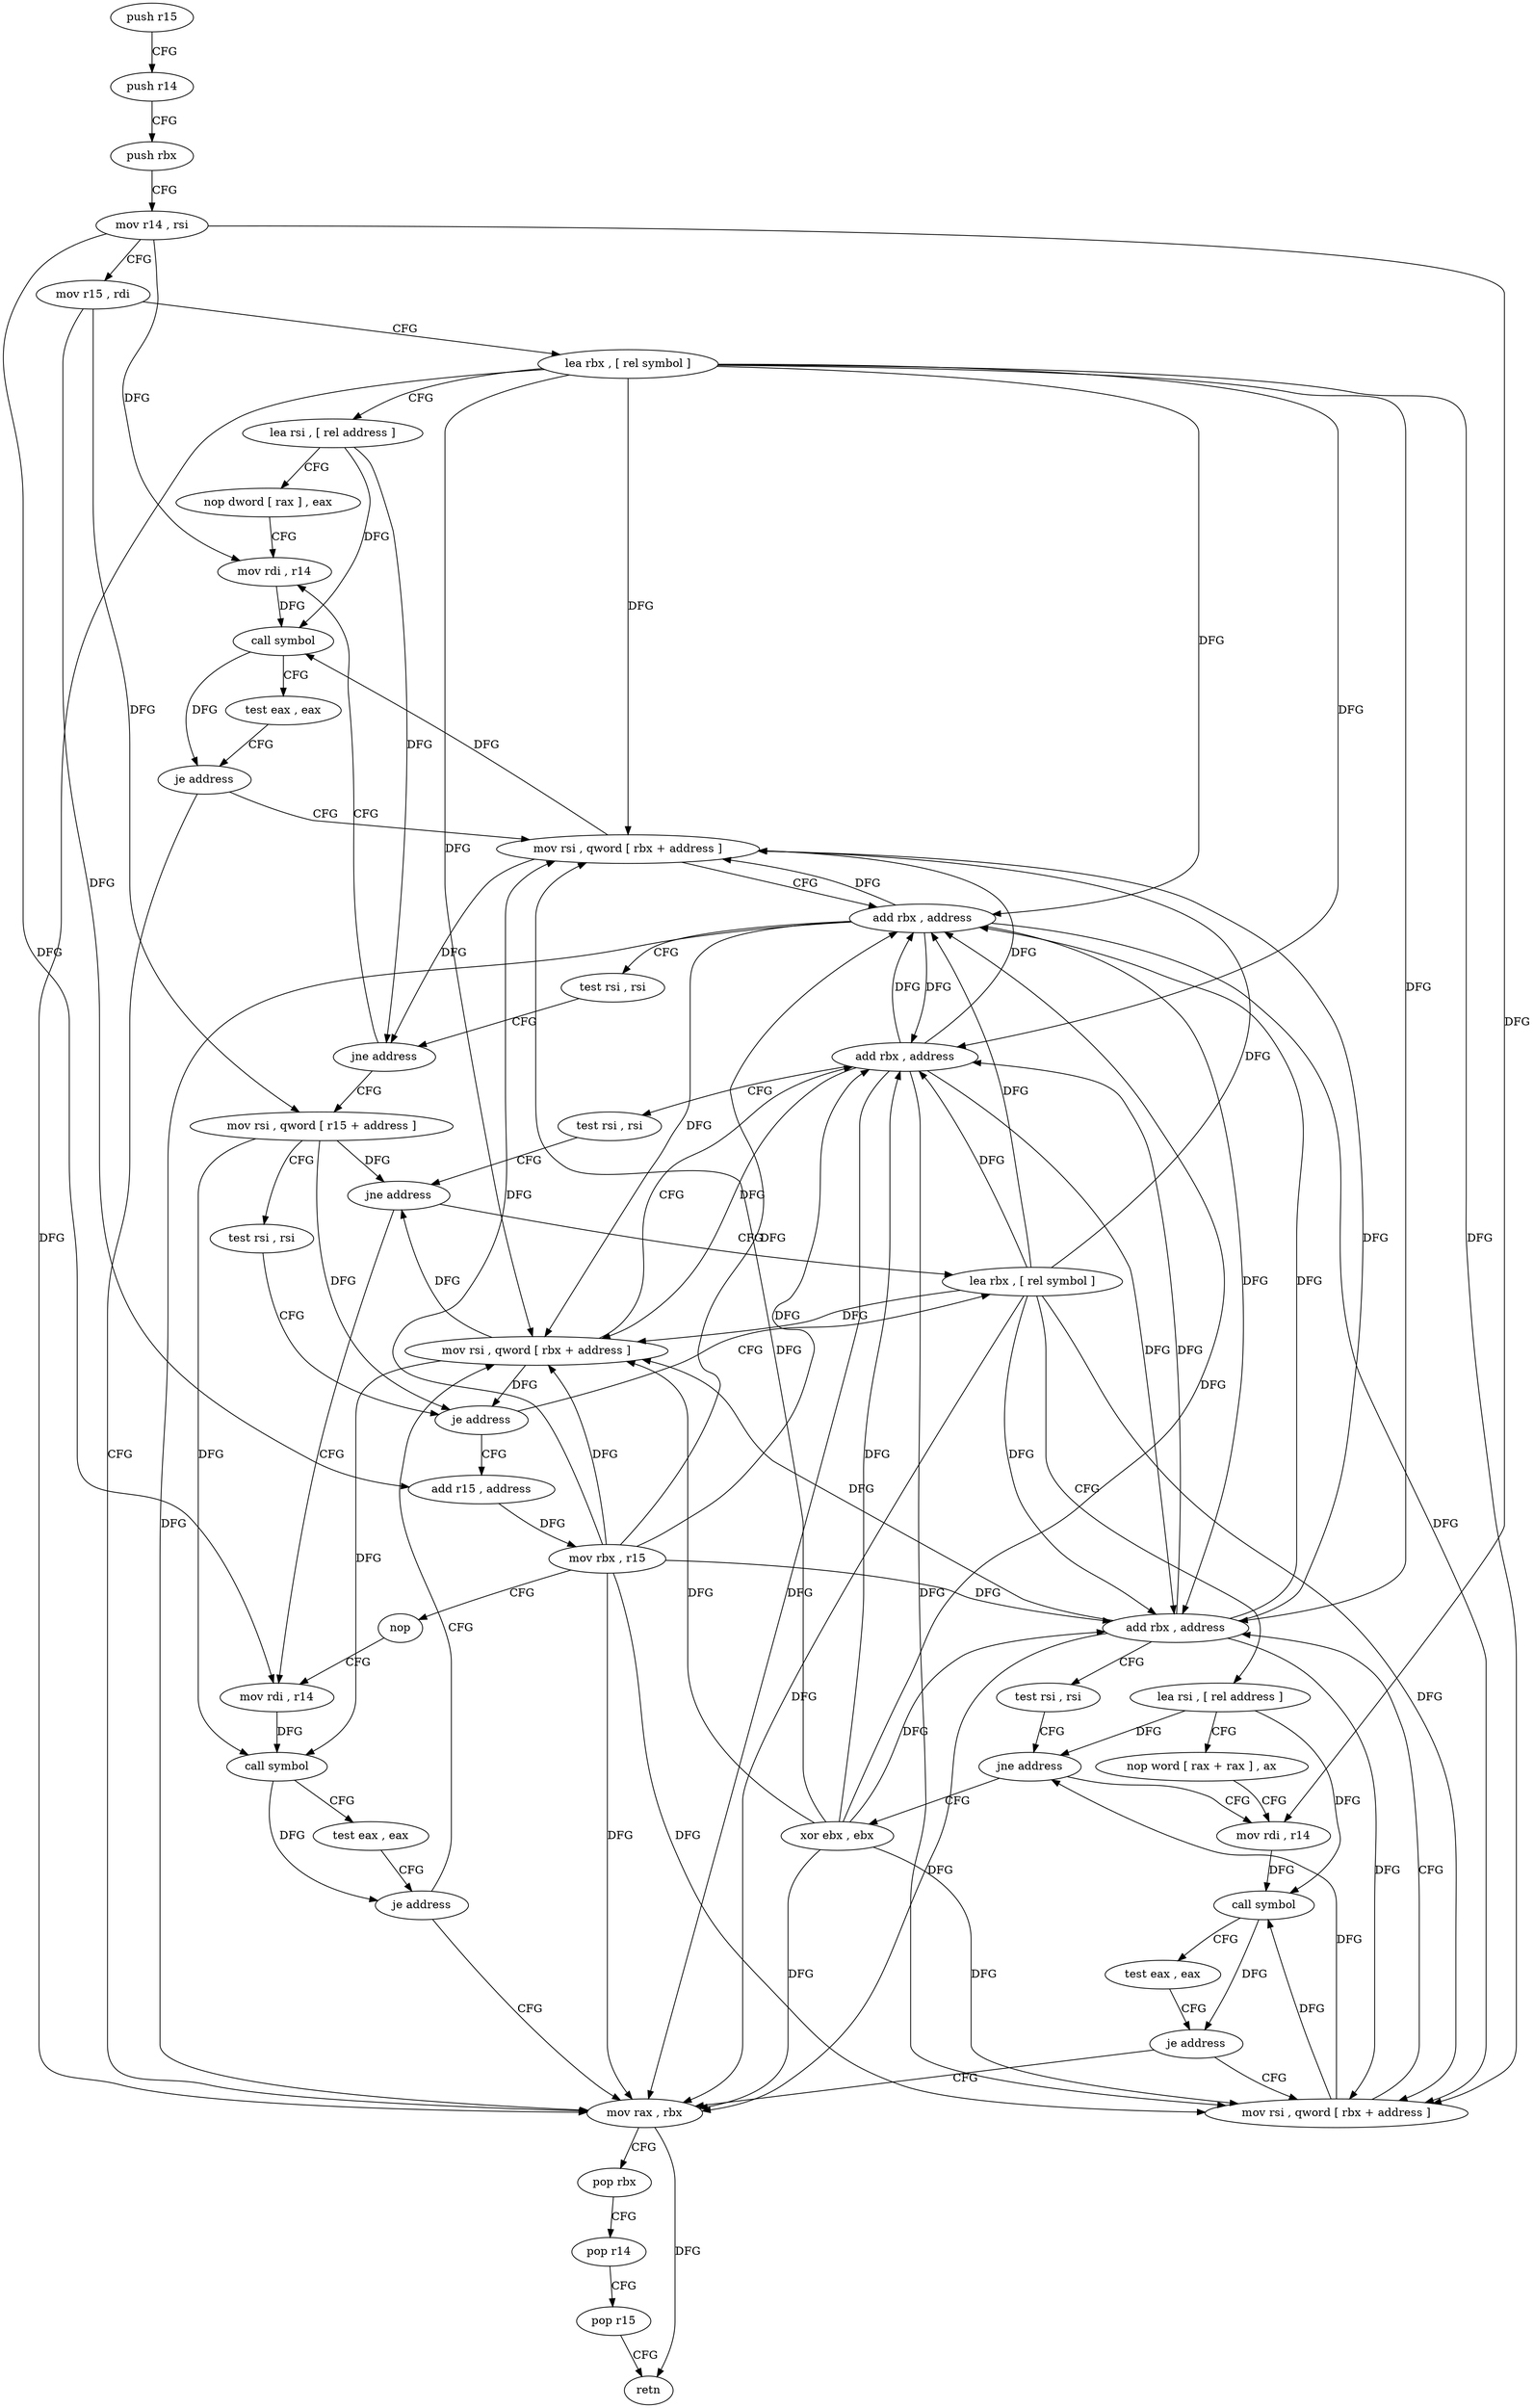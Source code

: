 digraph "func" {
"190576" [label = "push r15" ]
"190578" [label = "push r14" ]
"190580" [label = "push rbx" ]
"190581" [label = "mov r14 , rsi" ]
"190584" [label = "mov r15 , rdi" ]
"190587" [label = "lea rbx , [ rel symbol ]" ]
"190594" [label = "lea rsi , [ rel address ]" ]
"190601" [label = "nop dword [ rax ] , eax" ]
"190608" [label = "mov rdi , r14" ]
"190731" [label = "mov rax , rbx" ]
"190734" [label = "pop rbx" ]
"190735" [label = "pop r14" ]
"190737" [label = "pop r15" ]
"190739" [label = "retn" ]
"190620" [label = "mov rsi , qword [ rbx + address ]" ]
"190624" [label = "add rbx , address" ]
"190628" [label = "test rsi , rsi" ]
"190631" [label = "jne address" ]
"190633" [label = "mov rsi , qword [ r15 + address ]" ]
"190611" [label = "call symbol" ]
"190616" [label = "test eax , eax" ]
"190618" [label = "je address" ]
"190640" [label = "test rsi , rsi" ]
"190643" [label = "je address" ]
"190681" [label = "lea rbx , [ rel symbol ]" ]
"190645" [label = "add r15 , address" ]
"190688" [label = "lea rsi , [ rel address ]" ]
"190695" [label = "nop word [ rax + rax ] , ax" ]
"190704" [label = "mov rdi , r14" ]
"190652" [label = "mov rbx , r15" ]
"190655" [label = "nop" ]
"190656" [label = "mov rdi , r14" ]
"190716" [label = "mov rsi , qword [ rbx + address ]" ]
"190720" [label = "add rbx , address" ]
"190724" [label = "test rsi , rsi" ]
"190727" [label = "jne address" ]
"190729" [label = "xor ebx , ebx" ]
"190668" [label = "mov rsi , qword [ rbx + address ]" ]
"190672" [label = "add rbx , address" ]
"190676" [label = "test rsi , rsi" ]
"190679" [label = "jne address" ]
"190707" [label = "call symbol" ]
"190712" [label = "test eax , eax" ]
"190714" [label = "je address" ]
"190659" [label = "call symbol" ]
"190664" [label = "test eax , eax" ]
"190666" [label = "je address" ]
"190576" -> "190578" [ label = "CFG" ]
"190578" -> "190580" [ label = "CFG" ]
"190580" -> "190581" [ label = "CFG" ]
"190581" -> "190584" [ label = "CFG" ]
"190581" -> "190608" [ label = "DFG" ]
"190581" -> "190704" [ label = "DFG" ]
"190581" -> "190656" [ label = "DFG" ]
"190584" -> "190587" [ label = "CFG" ]
"190584" -> "190633" [ label = "DFG" ]
"190584" -> "190645" [ label = "DFG" ]
"190587" -> "190594" [ label = "CFG" ]
"190587" -> "190731" [ label = "DFG" ]
"190587" -> "190620" [ label = "DFG" ]
"190587" -> "190624" [ label = "DFG" ]
"190587" -> "190716" [ label = "DFG" ]
"190587" -> "190720" [ label = "DFG" ]
"190587" -> "190668" [ label = "DFG" ]
"190587" -> "190672" [ label = "DFG" ]
"190594" -> "190601" [ label = "CFG" ]
"190594" -> "190611" [ label = "DFG" ]
"190594" -> "190631" [ label = "DFG" ]
"190601" -> "190608" [ label = "CFG" ]
"190608" -> "190611" [ label = "DFG" ]
"190731" -> "190734" [ label = "CFG" ]
"190731" -> "190739" [ label = "DFG" ]
"190734" -> "190735" [ label = "CFG" ]
"190735" -> "190737" [ label = "CFG" ]
"190737" -> "190739" [ label = "CFG" ]
"190620" -> "190624" [ label = "CFG" ]
"190620" -> "190611" [ label = "DFG" ]
"190620" -> "190631" [ label = "DFG" ]
"190624" -> "190628" [ label = "CFG" ]
"190624" -> "190731" [ label = "DFG" ]
"190624" -> "190620" [ label = "DFG" ]
"190624" -> "190716" [ label = "DFG" ]
"190624" -> "190720" [ label = "DFG" ]
"190624" -> "190668" [ label = "DFG" ]
"190624" -> "190672" [ label = "DFG" ]
"190628" -> "190631" [ label = "CFG" ]
"190631" -> "190608" [ label = "CFG" ]
"190631" -> "190633" [ label = "CFG" ]
"190633" -> "190640" [ label = "CFG" ]
"190633" -> "190643" [ label = "DFG" ]
"190633" -> "190659" [ label = "DFG" ]
"190633" -> "190679" [ label = "DFG" ]
"190611" -> "190616" [ label = "CFG" ]
"190611" -> "190618" [ label = "DFG" ]
"190616" -> "190618" [ label = "CFG" ]
"190618" -> "190731" [ label = "CFG" ]
"190618" -> "190620" [ label = "CFG" ]
"190640" -> "190643" [ label = "CFG" ]
"190643" -> "190681" [ label = "CFG" ]
"190643" -> "190645" [ label = "CFG" ]
"190681" -> "190688" [ label = "CFG" ]
"190681" -> "190731" [ label = "DFG" ]
"190681" -> "190620" [ label = "DFG" ]
"190681" -> "190624" [ label = "DFG" ]
"190681" -> "190716" [ label = "DFG" ]
"190681" -> "190720" [ label = "DFG" ]
"190681" -> "190668" [ label = "DFG" ]
"190681" -> "190672" [ label = "DFG" ]
"190645" -> "190652" [ label = "DFG" ]
"190688" -> "190695" [ label = "CFG" ]
"190688" -> "190707" [ label = "DFG" ]
"190688" -> "190727" [ label = "DFG" ]
"190695" -> "190704" [ label = "CFG" ]
"190704" -> "190707" [ label = "DFG" ]
"190652" -> "190655" [ label = "CFG" ]
"190652" -> "190731" [ label = "DFG" ]
"190652" -> "190620" [ label = "DFG" ]
"190652" -> "190624" [ label = "DFG" ]
"190652" -> "190716" [ label = "DFG" ]
"190652" -> "190720" [ label = "DFG" ]
"190652" -> "190668" [ label = "DFG" ]
"190652" -> "190672" [ label = "DFG" ]
"190655" -> "190656" [ label = "CFG" ]
"190656" -> "190659" [ label = "DFG" ]
"190716" -> "190720" [ label = "CFG" ]
"190716" -> "190707" [ label = "DFG" ]
"190716" -> "190727" [ label = "DFG" ]
"190720" -> "190724" [ label = "CFG" ]
"190720" -> "190731" [ label = "DFG" ]
"190720" -> "190620" [ label = "DFG" ]
"190720" -> "190624" [ label = "DFG" ]
"190720" -> "190716" [ label = "DFG" ]
"190720" -> "190668" [ label = "DFG" ]
"190720" -> "190672" [ label = "DFG" ]
"190724" -> "190727" [ label = "CFG" ]
"190727" -> "190704" [ label = "CFG" ]
"190727" -> "190729" [ label = "CFG" ]
"190729" -> "190731" [ label = "DFG" ]
"190729" -> "190620" [ label = "DFG" ]
"190729" -> "190624" [ label = "DFG" ]
"190729" -> "190716" [ label = "DFG" ]
"190729" -> "190720" [ label = "DFG" ]
"190729" -> "190668" [ label = "DFG" ]
"190729" -> "190672" [ label = "DFG" ]
"190668" -> "190672" [ label = "CFG" ]
"190668" -> "190643" [ label = "DFG" ]
"190668" -> "190659" [ label = "DFG" ]
"190668" -> "190679" [ label = "DFG" ]
"190672" -> "190676" [ label = "CFG" ]
"190672" -> "190731" [ label = "DFG" ]
"190672" -> "190620" [ label = "DFG" ]
"190672" -> "190624" [ label = "DFG" ]
"190672" -> "190716" [ label = "DFG" ]
"190672" -> "190720" [ label = "DFG" ]
"190672" -> "190668" [ label = "DFG" ]
"190676" -> "190679" [ label = "CFG" ]
"190679" -> "190656" [ label = "CFG" ]
"190679" -> "190681" [ label = "CFG" ]
"190707" -> "190712" [ label = "CFG" ]
"190707" -> "190714" [ label = "DFG" ]
"190712" -> "190714" [ label = "CFG" ]
"190714" -> "190731" [ label = "CFG" ]
"190714" -> "190716" [ label = "CFG" ]
"190659" -> "190664" [ label = "CFG" ]
"190659" -> "190666" [ label = "DFG" ]
"190664" -> "190666" [ label = "CFG" ]
"190666" -> "190731" [ label = "CFG" ]
"190666" -> "190668" [ label = "CFG" ]
}
